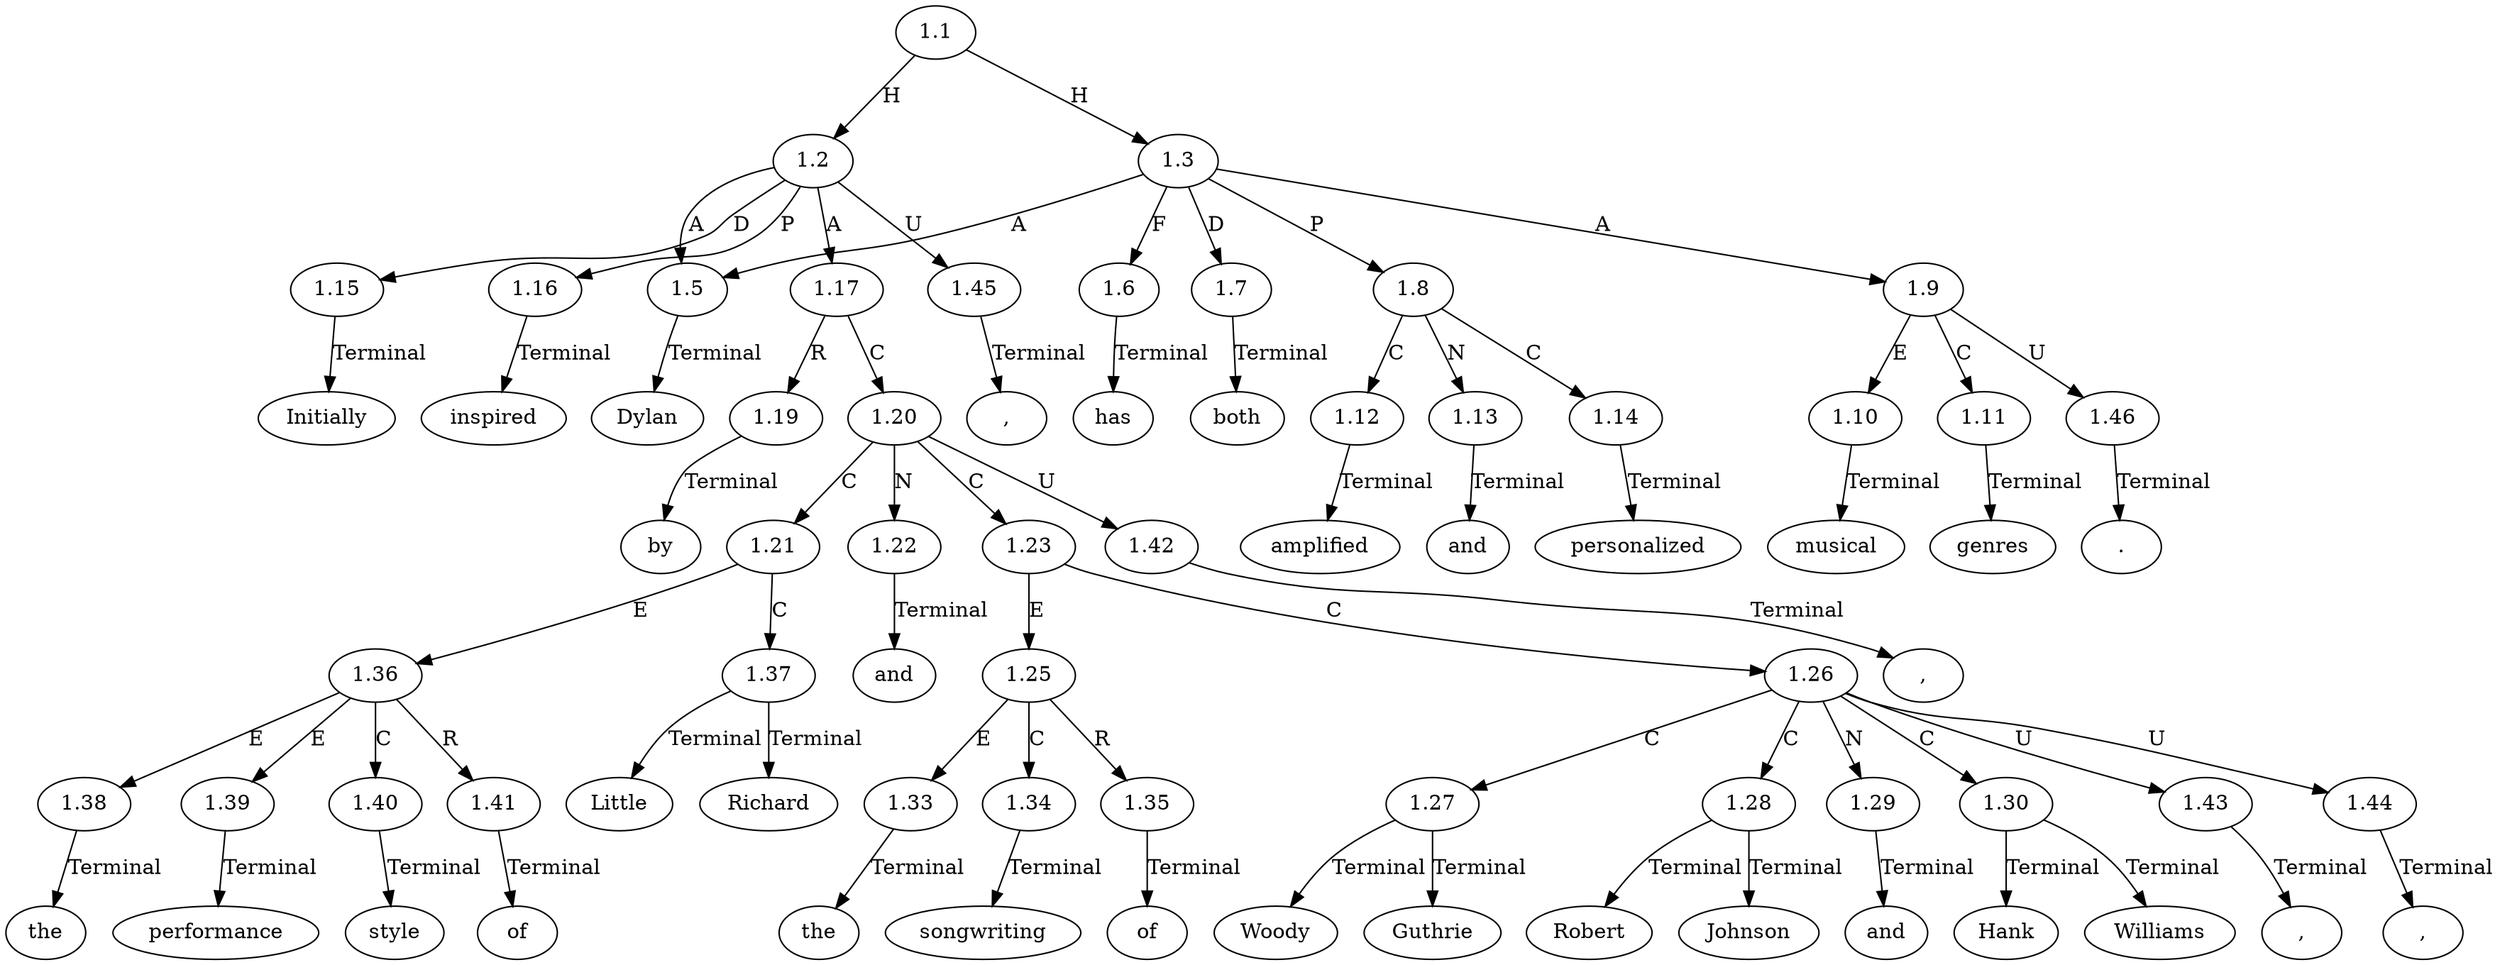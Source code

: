 // Graph
digraph {
	0.1 [label=Initially ordering=out]
	0.10 [label="," ordering=out]
	0.11 [label=and ordering=out]
	0.12 [label=the ordering=out]
	0.13 [label=songwriting ordering=out]
	0.14 [label=of ordering=out]
	0.15 [label=Woody ordering=out]
	0.16 [label=Guthrie ordering=out]
	0.17 [label="," ordering=out]
	0.18 [label=Robert ordering=out]
	0.19 [label=Johnson ordering=out]
	0.2 [label=inspired ordering=out]
	0.20 [label="," ordering=out]
	0.21 [label=and ordering=out]
	0.22 [label=Hank ordering=out]
	0.23 [label=Williams ordering=out]
	0.24 [label="," ordering=out]
	0.25 [label=Dylan ordering=out]
	0.26 [label=has ordering=out]
	0.27 [label=both ordering=out]
	0.28 [label=amplified ordering=out]
	0.29 [label=and ordering=out]
	0.3 [label=by ordering=out]
	0.30 [label=personalized ordering=out]
	0.31 [label=musical ordering=out]
	0.32 [label=genres ordering=out]
	0.33 [label="." ordering=out]
	0.4 [label=the ordering=out]
	0.5 [label=performance ordering=out]
	0.6 [label=style ordering=out]
	0.7 [label=of ordering=out]
	0.8 [label=Little ordering=out]
	0.9 [label=Richard ordering=out]
	1.1 [label=1.1 ordering=out]
	1.2 [label=1.2 ordering=out]
	1.3 [label=1.3 ordering=out]
	1.5 [label=1.5 ordering=out]
	1.6 [label=1.6 ordering=out]
	1.7 [label=1.7 ordering=out]
	1.8 [label=1.8 ordering=out]
	1.9 [label=1.9 ordering=out]
	1.10 [label=1.10 ordering=out]
	1.11 [label=1.11 ordering=out]
	1.12 [label=1.12 ordering=out]
	1.13 [label=1.13 ordering=out]
	1.14 [label=1.14 ordering=out]
	1.15 [label=1.15 ordering=out]
	1.16 [label=1.16 ordering=out]
	1.17 [label=1.17 ordering=out]
	1.19 [label=1.19 ordering=out]
	1.20 [label=1.20 ordering=out]
	1.21 [label=1.21 ordering=out]
	1.22 [label=1.22 ordering=out]
	1.23 [label=1.23 ordering=out]
	1.25 [label=1.25 ordering=out]
	1.26 [label=1.26 ordering=out]
	1.27 [label=1.27 ordering=out]
	1.28 [label=1.28 ordering=out]
	1.29 [label=1.29 ordering=out]
	1.30 [label=1.30 ordering=out]
	1.33 [label=1.33 ordering=out]
	1.34 [label=1.34 ordering=out]
	1.35 [label=1.35 ordering=out]
	1.36 [label=1.36 ordering=out]
	1.37 [label=1.37 ordering=out]
	1.38 [label=1.38 ordering=out]
	1.39 [label=1.39 ordering=out]
	1.40 [label=1.40 ordering=out]
	1.41 [label=1.41 ordering=out]
	1.42 [label=1.42 ordering=out]
	1.43 [label=1.43 ordering=out]
	1.44 [label=1.44 ordering=out]
	1.45 [label=1.45 ordering=out]
	1.46 [label=1.46 ordering=out]
	1.1 -> 1.2 [label=H ordering=out]
	1.1 -> 1.3 [label=H ordering=out]
	1.2 -> 1.5 [label=A ordering=out]
	1.2 -> 1.15 [label=D ordering=out]
	1.2 -> 1.16 [label=P ordering=out]
	1.2 -> 1.17 [label=A ordering=out]
	1.2 -> 1.45 [label=U ordering=out]
	1.3 -> 1.5 [label=A ordering=out]
	1.3 -> 1.6 [label=F ordering=out]
	1.3 -> 1.7 [label=D ordering=out]
	1.3 -> 1.8 [label=P ordering=out]
	1.3 -> 1.9 [label=A ordering=out]
	1.5 -> 0.25 [label=Terminal ordering=out]
	1.6 -> 0.26 [label=Terminal ordering=out]
	1.7 -> 0.27 [label=Terminal ordering=out]
	1.8 -> 1.12 [label=C ordering=out]
	1.8 -> 1.13 [label=N ordering=out]
	1.8 -> 1.14 [label=C ordering=out]
	1.9 -> 1.10 [label=E ordering=out]
	1.9 -> 1.11 [label=C ordering=out]
	1.9 -> 1.46 [label=U ordering=out]
	1.10 -> 0.31 [label=Terminal ordering=out]
	1.11 -> 0.32 [label=Terminal ordering=out]
	1.12 -> 0.28 [label=Terminal ordering=out]
	1.13 -> 0.29 [label=Terminal ordering=out]
	1.14 -> 0.30 [label=Terminal ordering=out]
	1.15 -> 0.1 [label=Terminal ordering=out]
	1.16 -> 0.2 [label=Terminal ordering=out]
	1.17 -> 1.19 [label=R ordering=out]
	1.17 -> 1.20 [label=C ordering=out]
	1.19 -> 0.3 [label=Terminal ordering=out]
	1.20 -> 1.21 [label=C ordering=out]
	1.20 -> 1.22 [label=N ordering=out]
	1.20 -> 1.23 [label=C ordering=out]
	1.20 -> 1.42 [label=U ordering=out]
	1.21 -> 1.36 [label=E ordering=out]
	1.21 -> 1.37 [label=C ordering=out]
	1.22 -> 0.11 [label=Terminal ordering=out]
	1.23 -> 1.25 [label=E ordering=out]
	1.23 -> 1.26 [label=C ordering=out]
	1.25 -> 1.33 [label=E ordering=out]
	1.25 -> 1.34 [label=C ordering=out]
	1.25 -> 1.35 [label=R ordering=out]
	1.26 -> 1.27 [label=C ordering=out]
	1.26 -> 1.28 [label=C ordering=out]
	1.26 -> 1.29 [label=N ordering=out]
	1.26 -> 1.30 [label=C ordering=out]
	1.26 -> 1.43 [label=U ordering=out]
	1.26 -> 1.44 [label=U ordering=out]
	1.27 -> 0.15 [label=Terminal ordering=out]
	1.27 -> 0.16 [label=Terminal ordering=out]
	1.28 -> 0.18 [label=Terminal ordering=out]
	1.28 -> 0.19 [label=Terminal ordering=out]
	1.29 -> 0.21 [label=Terminal ordering=out]
	1.30 -> 0.22 [label=Terminal ordering=out]
	1.30 -> 0.23 [label=Terminal ordering=out]
	1.33 -> 0.12 [label=Terminal ordering=out]
	1.34 -> 0.13 [label=Terminal ordering=out]
	1.35 -> 0.14 [label=Terminal ordering=out]
	1.36 -> 1.38 [label=E ordering=out]
	1.36 -> 1.39 [label=E ordering=out]
	1.36 -> 1.40 [label=C ordering=out]
	1.36 -> 1.41 [label=R ordering=out]
	1.37 -> 0.8 [label=Terminal ordering=out]
	1.37 -> 0.9 [label=Terminal ordering=out]
	1.38 -> 0.4 [label=Terminal ordering=out]
	1.39 -> 0.5 [label=Terminal ordering=out]
	1.40 -> 0.6 [label=Terminal ordering=out]
	1.41 -> 0.7 [label=Terminal ordering=out]
	1.42 -> 0.10 [label=Terminal ordering=out]
	1.43 -> 0.17 [label=Terminal ordering=out]
	1.44 -> 0.20 [label=Terminal ordering=out]
	1.45 -> 0.24 [label=Terminal ordering=out]
	1.46 -> 0.33 [label=Terminal ordering=out]
}
